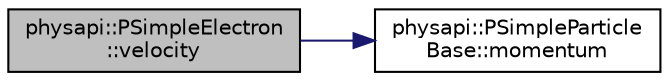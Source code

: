 digraph "physapi::PSimpleElectron::velocity"
{
 // LATEX_PDF_SIZE
  edge [fontname="Helvetica",fontsize="10",labelfontname="Helvetica",labelfontsize="10"];
  node [fontname="Helvetica",fontsize="10",shape=record];
  rankdir="LR";
  Node1 [label="physapi::PSimpleElectron\l::velocity",height=0.2,width=0.4,color="black", fillcolor="grey75", style="filled", fontcolor="black",tooltip="Get the electron's velocity."];
  Node1 -> Node2 [color="midnightblue",fontsize="10",style="solid"];
  Node2 [label="physapi::PSimpleParticle\lBase::momentum",height=0.2,width=0.4,color="black", fillcolor="white", style="filled",URL="$classphysapi_1_1_p_simple_particle_base.html#a4d9c4a2ddda2c0b8e242470efc297410",tooltip="Get the momentum of the particle."];
}
